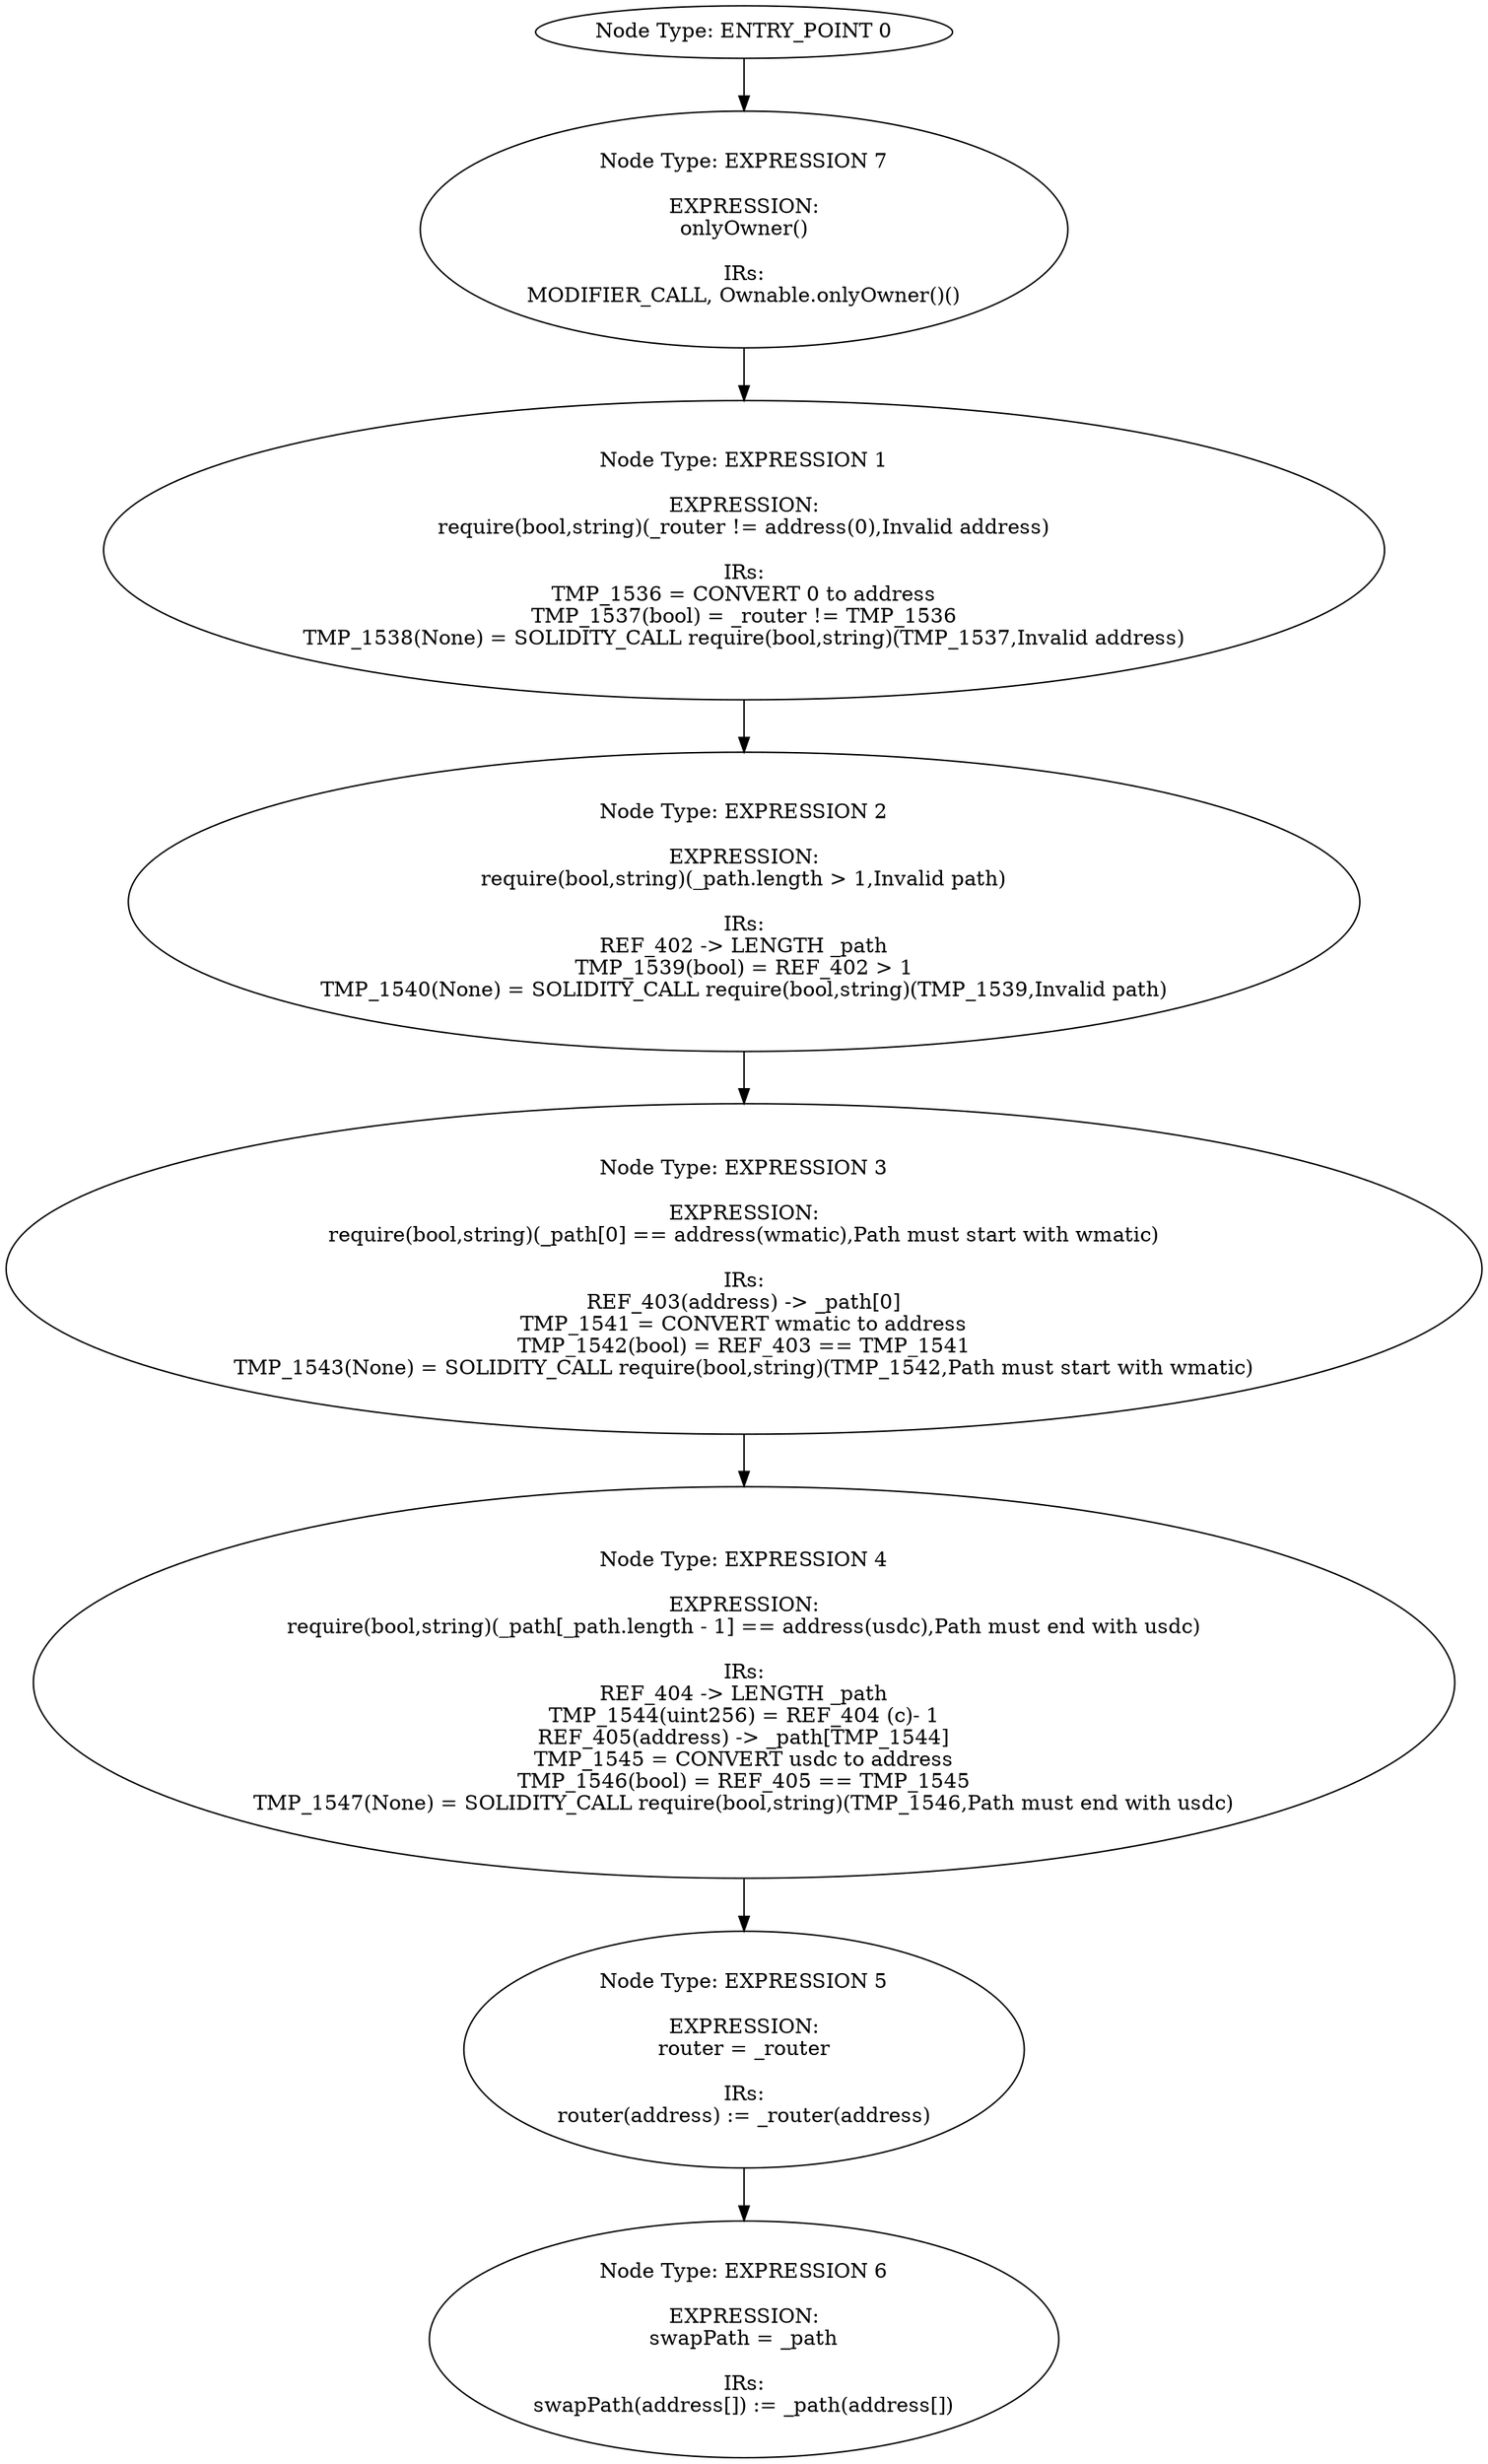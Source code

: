 digraph{
0[label="Node Type: ENTRY_POINT 0
"];
0->7;
1[label="Node Type: EXPRESSION 1

EXPRESSION:
require(bool,string)(_router != address(0),Invalid address)

IRs:
TMP_1536 = CONVERT 0 to address
TMP_1537(bool) = _router != TMP_1536
TMP_1538(None) = SOLIDITY_CALL require(bool,string)(TMP_1537,Invalid address)"];
1->2;
2[label="Node Type: EXPRESSION 2

EXPRESSION:
require(bool,string)(_path.length > 1,Invalid path)

IRs:
REF_402 -> LENGTH _path
TMP_1539(bool) = REF_402 > 1
TMP_1540(None) = SOLIDITY_CALL require(bool,string)(TMP_1539,Invalid path)"];
2->3;
3[label="Node Type: EXPRESSION 3

EXPRESSION:
require(bool,string)(_path[0] == address(wmatic),Path must start with wmatic)

IRs:
REF_403(address) -> _path[0]
TMP_1541 = CONVERT wmatic to address
TMP_1542(bool) = REF_403 == TMP_1541
TMP_1543(None) = SOLIDITY_CALL require(bool,string)(TMP_1542,Path must start with wmatic)"];
3->4;
4[label="Node Type: EXPRESSION 4

EXPRESSION:
require(bool,string)(_path[_path.length - 1] == address(usdc),Path must end with usdc)

IRs:
REF_404 -> LENGTH _path
TMP_1544(uint256) = REF_404 (c)- 1
REF_405(address) -> _path[TMP_1544]
TMP_1545 = CONVERT usdc to address
TMP_1546(bool) = REF_405 == TMP_1545
TMP_1547(None) = SOLIDITY_CALL require(bool,string)(TMP_1546,Path must end with usdc)"];
4->5;
5[label="Node Type: EXPRESSION 5

EXPRESSION:
router = _router

IRs:
router(address) := _router(address)"];
5->6;
6[label="Node Type: EXPRESSION 6

EXPRESSION:
swapPath = _path

IRs:
swapPath(address[]) := _path(address[])"];
7[label="Node Type: EXPRESSION 7

EXPRESSION:
onlyOwner()

IRs:
MODIFIER_CALL, Ownable.onlyOwner()()"];
7->1;
}
